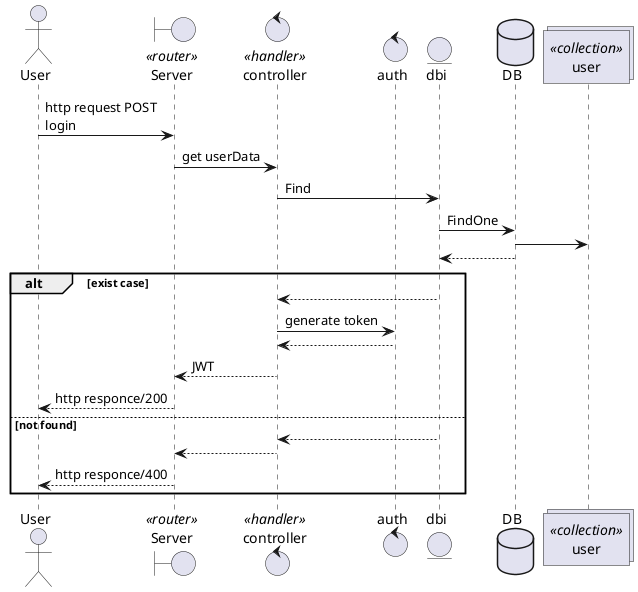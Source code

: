 @startuml login
actor User
boundary Server <<router>>
control controller <<handler>>
control auth
entity dbi
database DB
collections user <<collection>>

User -> Server : http request POST\nlogin
Server -> controller : get userData
controller -> dbi : Find
dbi -> DB : FindOne
DB -> user
DB --> dbi
alt exist case
    dbi --> controller
    controller -> auth : generate token
    auth --> controller
    controller --> Server : JWT
    Server --> User : http responce/200
else not found
    dbi --> controller
    controller --> Server
    Server --> User : http responce/400
end
@enduml